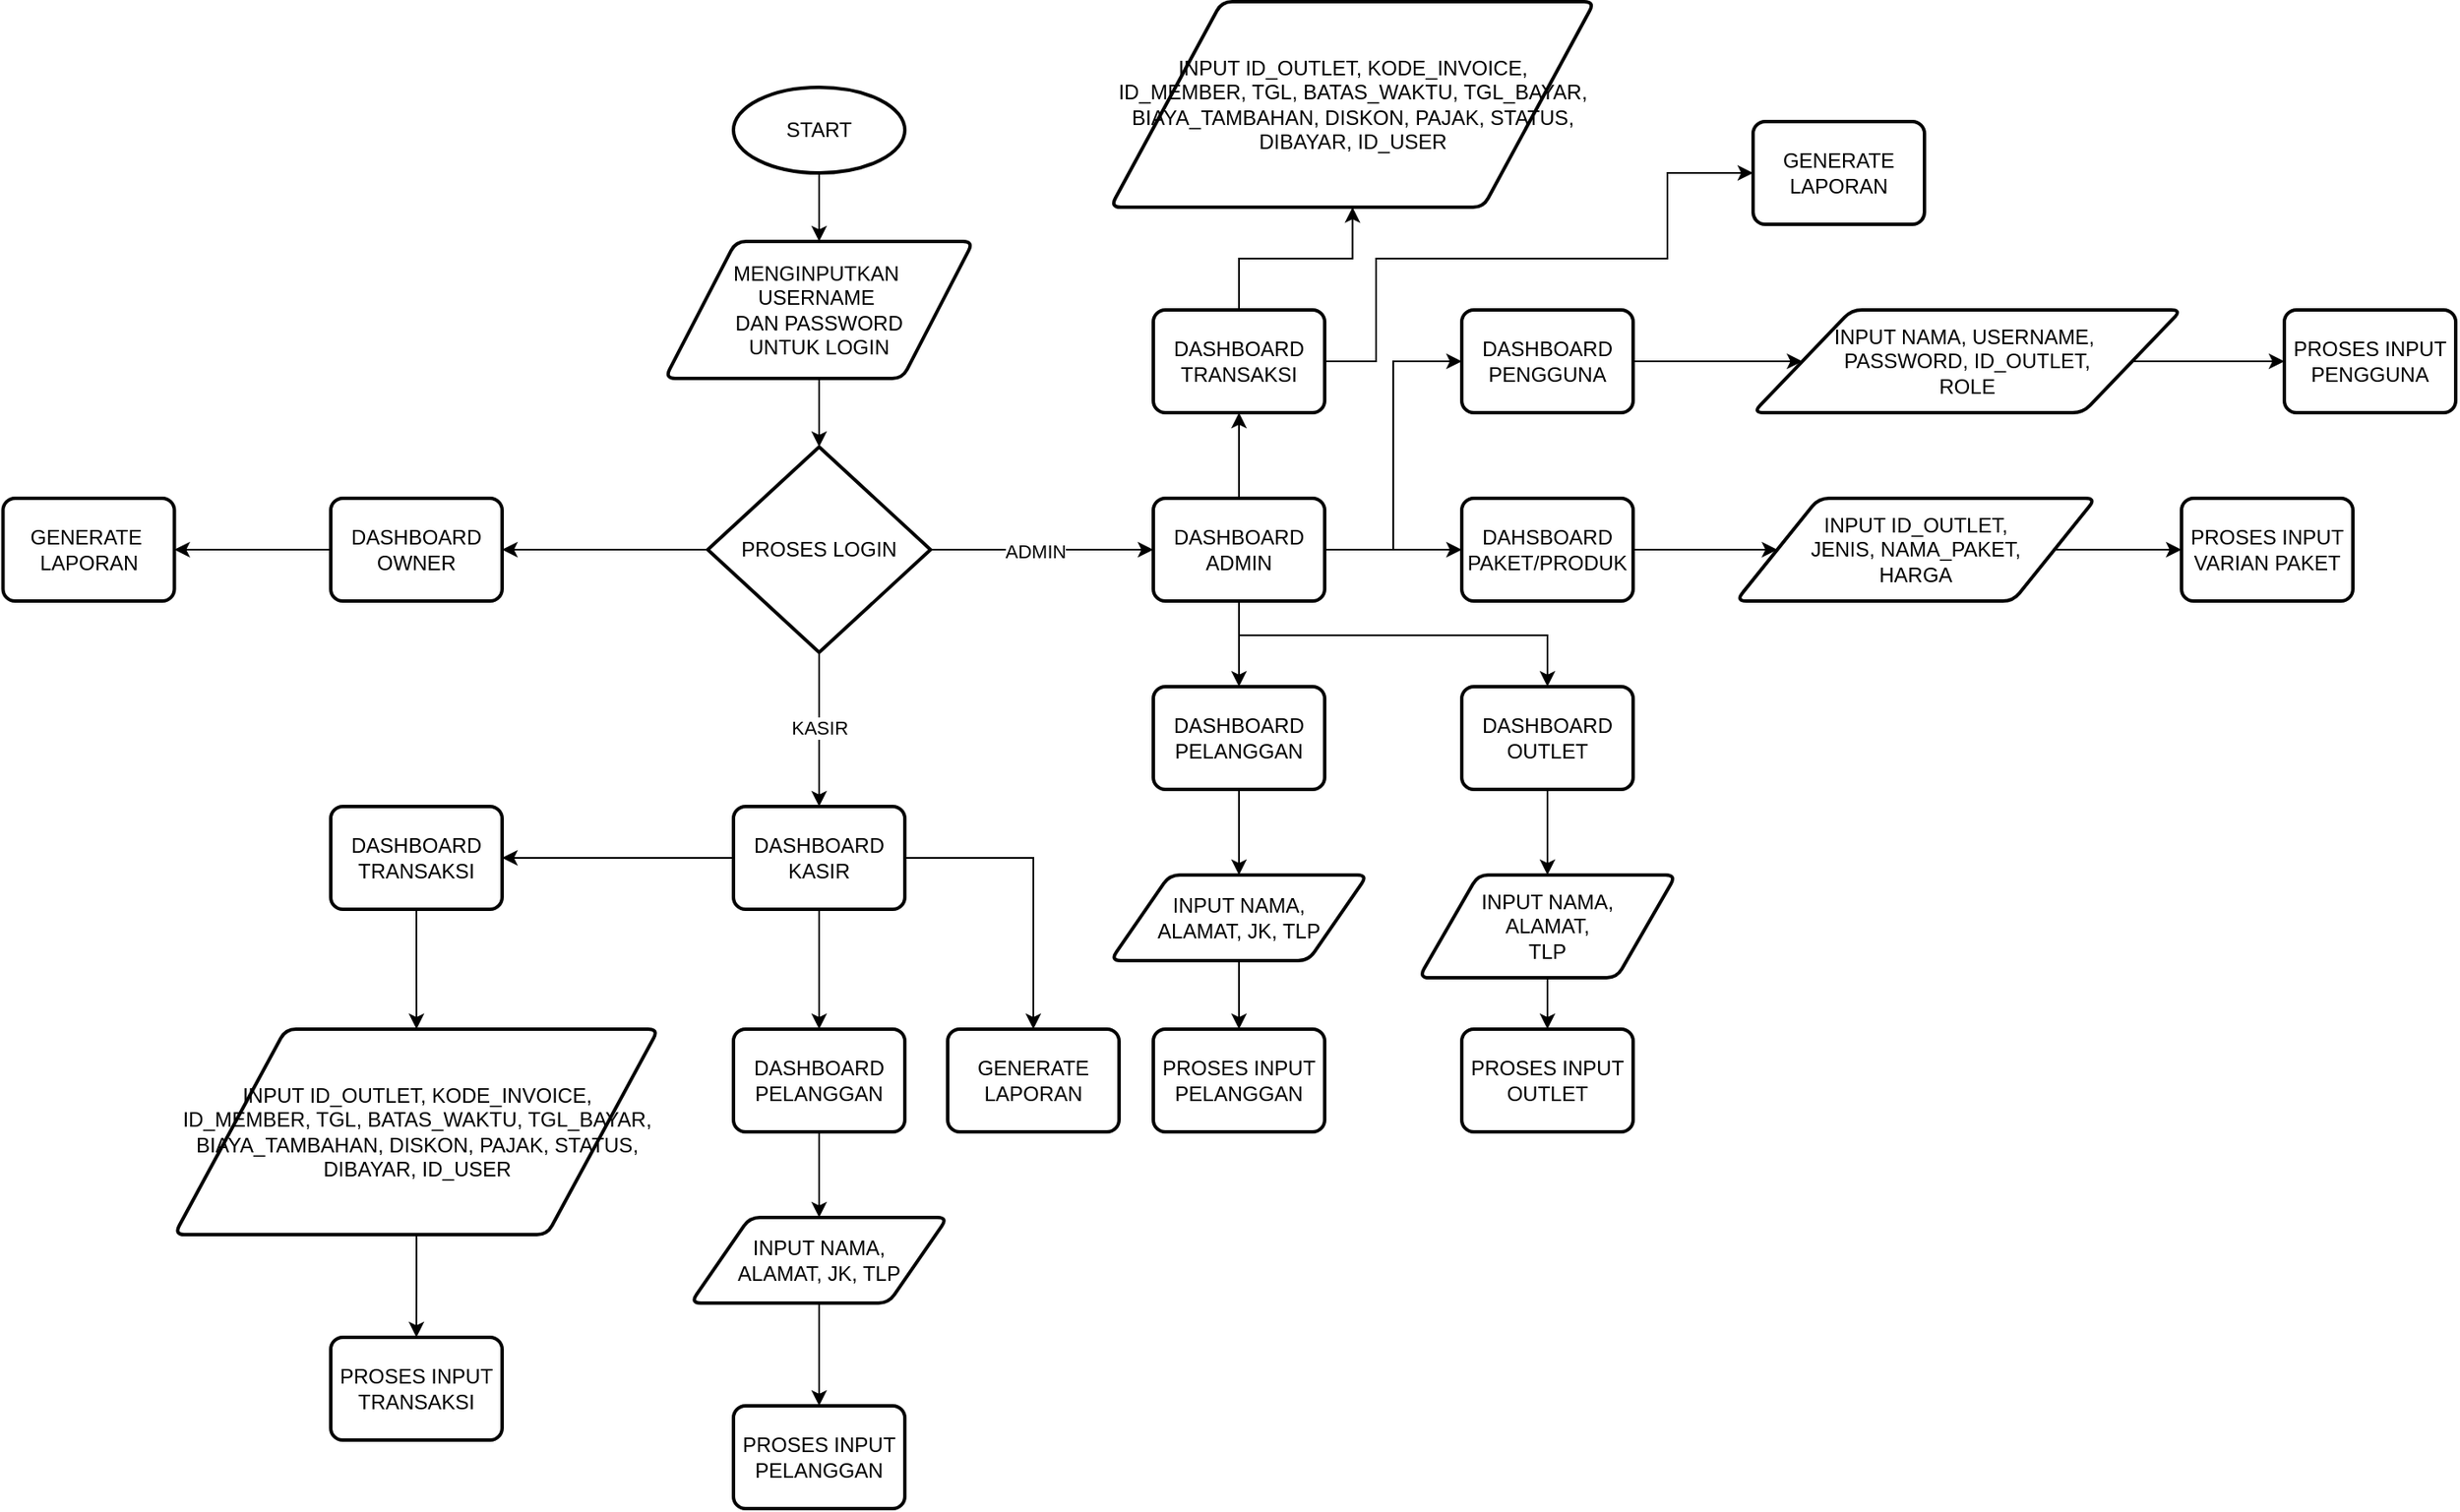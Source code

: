 <mxfile version="26.0.14">
  <diagram name="Page-1" id="2jGoEVfW0Vb8phHdzsXp">
    <mxGraphModel dx="2858" dy="1700" grid="1" gridSize="10" guides="1" tooltips="1" connect="1" arrows="1" fold="1" page="1" pageScale="1" pageWidth="850" pageHeight="1100" math="0" shadow="0">
      <root>
        <mxCell id="0" />
        <mxCell id="1" parent="0" />
        <mxCell id="dW8AmE1IIg7sfeO3WeLK-3" style="edgeStyle=orthogonalEdgeStyle;rounded=0;orthogonalLoop=1;jettySize=auto;html=1;entryX=0.5;entryY=0;entryDx=0;entryDy=0;" edge="1" parent="1" source="dW8AmE1IIg7sfeO3WeLK-1" target="dW8AmE1IIg7sfeO3WeLK-2">
          <mxGeometry relative="1" as="geometry" />
        </mxCell>
        <mxCell id="dW8AmE1IIg7sfeO3WeLK-1" value="START" style="strokeWidth=2;html=1;shape=mxgraph.flowchart.start_2;whiteSpace=wrap;" vertex="1" parent="1">
          <mxGeometry x="140" y="80" width="100" height="50" as="geometry" />
        </mxCell>
        <mxCell id="dW8AmE1IIg7sfeO3WeLK-5" style="edgeStyle=orthogonalEdgeStyle;rounded=0;orthogonalLoop=1;jettySize=auto;html=1;" edge="1" parent="1" source="dW8AmE1IIg7sfeO3WeLK-2" target="dW8AmE1IIg7sfeO3WeLK-4">
          <mxGeometry relative="1" as="geometry" />
        </mxCell>
        <mxCell id="dW8AmE1IIg7sfeO3WeLK-2" value="MENGINPUTKAN&amp;nbsp;&lt;div&gt;USERNAME&amp;nbsp;&lt;div&gt;DAN PASSWORD&lt;/div&gt;&lt;/div&gt;&lt;div&gt;UNTUK LOGIN&lt;/div&gt;" style="shape=parallelogram;html=1;strokeWidth=2;perimeter=parallelogramPerimeter;whiteSpace=wrap;rounded=1;arcSize=12;size=0.23;" vertex="1" parent="1">
          <mxGeometry x="100" y="170" width="180" height="80" as="geometry" />
        </mxCell>
        <mxCell id="dW8AmE1IIg7sfeO3WeLK-7" style="edgeStyle=orthogonalEdgeStyle;rounded=0;orthogonalLoop=1;jettySize=auto;html=1;" edge="1" parent="1" source="dW8AmE1IIg7sfeO3WeLK-4" target="dW8AmE1IIg7sfeO3WeLK-6">
          <mxGeometry relative="1" as="geometry" />
        </mxCell>
        <mxCell id="dW8AmE1IIg7sfeO3WeLK-8" value="ADMIN" style="edgeLabel;html=1;align=center;verticalAlign=middle;resizable=0;points=[];" vertex="1" connectable="0" parent="dW8AmE1IIg7sfeO3WeLK-7">
          <mxGeometry x="-0.046" y="-1" relative="1" as="geometry">
            <mxPoint x="-1" as="offset" />
          </mxGeometry>
        </mxCell>
        <mxCell id="dW8AmE1IIg7sfeO3WeLK-42" style="edgeStyle=orthogonalEdgeStyle;rounded=0;orthogonalLoop=1;jettySize=auto;html=1;" edge="1" parent="1" source="dW8AmE1IIg7sfeO3WeLK-4" target="dW8AmE1IIg7sfeO3WeLK-41">
          <mxGeometry relative="1" as="geometry" />
        </mxCell>
        <mxCell id="dW8AmE1IIg7sfeO3WeLK-43" value="KASIR" style="edgeLabel;html=1;align=center;verticalAlign=middle;resizable=0;points=[];" vertex="1" connectable="0" parent="dW8AmE1IIg7sfeO3WeLK-42">
          <mxGeometry x="-0.032" relative="1" as="geometry">
            <mxPoint as="offset" />
          </mxGeometry>
        </mxCell>
        <mxCell id="dW8AmE1IIg7sfeO3WeLK-66" style="edgeStyle=orthogonalEdgeStyle;rounded=0;orthogonalLoop=1;jettySize=auto;html=1;" edge="1" parent="1" source="dW8AmE1IIg7sfeO3WeLK-4" target="dW8AmE1IIg7sfeO3WeLK-65">
          <mxGeometry relative="1" as="geometry" />
        </mxCell>
        <mxCell id="dW8AmE1IIg7sfeO3WeLK-4" value="PROSES LOGIN" style="strokeWidth=2;html=1;shape=mxgraph.flowchart.decision;whiteSpace=wrap;" vertex="1" parent="1">
          <mxGeometry x="125" y="290" width="130" height="120" as="geometry" />
        </mxCell>
        <mxCell id="dW8AmE1IIg7sfeO3WeLK-10" style="edgeStyle=orthogonalEdgeStyle;rounded=0;orthogonalLoop=1;jettySize=auto;html=1;" edge="1" parent="1" source="dW8AmE1IIg7sfeO3WeLK-6" target="dW8AmE1IIg7sfeO3WeLK-9">
          <mxGeometry relative="1" as="geometry" />
        </mxCell>
        <mxCell id="dW8AmE1IIg7sfeO3WeLK-17" style="edgeStyle=orthogonalEdgeStyle;rounded=0;orthogonalLoop=1;jettySize=auto;html=1;" edge="1" parent="1" source="dW8AmE1IIg7sfeO3WeLK-6" target="dW8AmE1IIg7sfeO3WeLK-16">
          <mxGeometry relative="1" as="geometry">
            <Array as="points">
              <mxPoint x="435" y="400" />
              <mxPoint x="615" y="400" />
            </Array>
          </mxGeometry>
        </mxCell>
        <mxCell id="dW8AmE1IIg7sfeO3WeLK-24" style="edgeStyle=orthogonalEdgeStyle;rounded=0;orthogonalLoop=1;jettySize=auto;html=1;" edge="1" parent="1" source="dW8AmE1IIg7sfeO3WeLK-6" target="dW8AmE1IIg7sfeO3WeLK-23">
          <mxGeometry relative="1" as="geometry" />
        </mxCell>
        <mxCell id="dW8AmE1IIg7sfeO3WeLK-30" style="edgeStyle=orthogonalEdgeStyle;rounded=0;orthogonalLoop=1;jettySize=auto;html=1;entryX=0;entryY=0.5;entryDx=0;entryDy=0;" edge="1" parent="1" source="dW8AmE1IIg7sfeO3WeLK-6" target="dW8AmE1IIg7sfeO3WeLK-29">
          <mxGeometry relative="1" as="geometry" />
        </mxCell>
        <mxCell id="dW8AmE1IIg7sfeO3WeLK-36" style="edgeStyle=orthogonalEdgeStyle;rounded=0;orthogonalLoop=1;jettySize=auto;html=1;" edge="1" parent="1" source="dW8AmE1IIg7sfeO3WeLK-6" target="dW8AmE1IIg7sfeO3WeLK-35">
          <mxGeometry relative="1" as="geometry" />
        </mxCell>
        <mxCell id="dW8AmE1IIg7sfeO3WeLK-6" value="DASHBOARD&lt;div&gt;ADMIN&lt;/div&gt;" style="rounded=1;whiteSpace=wrap;html=1;absoluteArcSize=1;arcSize=14;strokeWidth=2;" vertex="1" parent="1">
          <mxGeometry x="385" y="320" width="100" height="60" as="geometry" />
        </mxCell>
        <mxCell id="dW8AmE1IIg7sfeO3WeLK-13" style="edgeStyle=orthogonalEdgeStyle;rounded=0;orthogonalLoop=1;jettySize=auto;html=1;" edge="1" parent="1" source="dW8AmE1IIg7sfeO3WeLK-9" target="dW8AmE1IIg7sfeO3WeLK-11">
          <mxGeometry relative="1" as="geometry" />
        </mxCell>
        <mxCell id="dW8AmE1IIg7sfeO3WeLK-9" value="DASHBOARD PELANGGAN" style="rounded=1;whiteSpace=wrap;html=1;absoluteArcSize=1;arcSize=14;strokeWidth=2;" vertex="1" parent="1">
          <mxGeometry x="385" y="430" width="100" height="60" as="geometry" />
        </mxCell>
        <mxCell id="dW8AmE1IIg7sfeO3WeLK-15" style="edgeStyle=orthogonalEdgeStyle;rounded=0;orthogonalLoop=1;jettySize=auto;html=1;" edge="1" parent="1" source="dW8AmE1IIg7sfeO3WeLK-11" target="dW8AmE1IIg7sfeO3WeLK-14">
          <mxGeometry relative="1" as="geometry" />
        </mxCell>
        <mxCell id="dW8AmE1IIg7sfeO3WeLK-11" value="INPUT NAMA,&lt;div&gt;ALAMAT, JK, TLP&lt;/div&gt;" style="shape=parallelogram;html=1;strokeWidth=2;perimeter=parallelogramPerimeter;whiteSpace=wrap;rounded=1;arcSize=12;size=0.23;" vertex="1" parent="1">
          <mxGeometry x="360" y="540" width="150" height="50" as="geometry" />
        </mxCell>
        <mxCell id="dW8AmE1IIg7sfeO3WeLK-14" value="PROSES INPUT PELANGGAN" style="rounded=1;whiteSpace=wrap;html=1;absoluteArcSize=1;arcSize=14;strokeWidth=2;" vertex="1" parent="1">
          <mxGeometry x="385" y="630" width="100" height="60" as="geometry" />
        </mxCell>
        <mxCell id="dW8AmE1IIg7sfeO3WeLK-20" style="edgeStyle=orthogonalEdgeStyle;rounded=0;orthogonalLoop=1;jettySize=auto;html=1;" edge="1" parent="1" source="dW8AmE1IIg7sfeO3WeLK-16" target="dW8AmE1IIg7sfeO3WeLK-19">
          <mxGeometry relative="1" as="geometry" />
        </mxCell>
        <mxCell id="dW8AmE1IIg7sfeO3WeLK-16" value="DASHBOARD OUTLET" style="rounded=1;whiteSpace=wrap;html=1;absoluteArcSize=1;arcSize=14;strokeWidth=2;" vertex="1" parent="1">
          <mxGeometry x="565" y="430" width="100" height="60" as="geometry" />
        </mxCell>
        <mxCell id="dW8AmE1IIg7sfeO3WeLK-22" style="edgeStyle=orthogonalEdgeStyle;rounded=0;orthogonalLoop=1;jettySize=auto;html=1;" edge="1" parent="1" source="dW8AmE1IIg7sfeO3WeLK-19" target="dW8AmE1IIg7sfeO3WeLK-21">
          <mxGeometry relative="1" as="geometry" />
        </mxCell>
        <mxCell id="dW8AmE1IIg7sfeO3WeLK-19" value="INPUT NAMA,&lt;div&gt;ALAMAT,&lt;/div&gt;&lt;div&gt;TLP&lt;/div&gt;" style="shape=parallelogram;html=1;strokeWidth=2;perimeter=parallelogramPerimeter;whiteSpace=wrap;rounded=1;arcSize=12;size=0.23;" vertex="1" parent="1">
          <mxGeometry x="540" y="540" width="150" height="60" as="geometry" />
        </mxCell>
        <mxCell id="dW8AmE1IIg7sfeO3WeLK-21" value="PROSES INPUT OUTLET" style="rounded=1;whiteSpace=wrap;html=1;absoluteArcSize=1;arcSize=14;strokeWidth=2;" vertex="1" parent="1">
          <mxGeometry x="565" y="630" width="100" height="60" as="geometry" />
        </mxCell>
        <mxCell id="dW8AmE1IIg7sfeO3WeLK-26" style="edgeStyle=orthogonalEdgeStyle;rounded=0;orthogonalLoop=1;jettySize=auto;html=1;" edge="1" parent="1" source="dW8AmE1IIg7sfeO3WeLK-23" target="dW8AmE1IIg7sfeO3WeLK-25">
          <mxGeometry relative="1" as="geometry" />
        </mxCell>
        <mxCell id="dW8AmE1IIg7sfeO3WeLK-23" value="DAHSBOARD PAKET/PRODUK" style="rounded=1;whiteSpace=wrap;html=1;absoluteArcSize=1;arcSize=14;strokeWidth=2;" vertex="1" parent="1">
          <mxGeometry x="565" y="320" width="100" height="60" as="geometry" />
        </mxCell>
        <mxCell id="dW8AmE1IIg7sfeO3WeLK-28" style="edgeStyle=orthogonalEdgeStyle;rounded=0;orthogonalLoop=1;jettySize=auto;html=1;" edge="1" parent="1" source="dW8AmE1IIg7sfeO3WeLK-25" target="dW8AmE1IIg7sfeO3WeLK-27">
          <mxGeometry relative="1" as="geometry" />
        </mxCell>
        <mxCell id="dW8AmE1IIg7sfeO3WeLK-25" value="INPUT ID_OUTLET,&lt;div&gt;JENIS, NAMA_PAKET,&lt;/div&gt;&lt;div&gt;HARGA&lt;/div&gt;" style="shape=parallelogram;html=1;strokeWidth=2;perimeter=parallelogramPerimeter;whiteSpace=wrap;rounded=1;arcSize=12;size=0.23;" vertex="1" parent="1">
          <mxGeometry x="725" y="320" width="210" height="60" as="geometry" />
        </mxCell>
        <mxCell id="dW8AmE1IIg7sfeO3WeLK-27" value="PROSES INPUT&lt;div&gt;VARIAN PAKET&lt;/div&gt;" style="rounded=1;whiteSpace=wrap;html=1;absoluteArcSize=1;arcSize=14;strokeWidth=2;" vertex="1" parent="1">
          <mxGeometry x="985" y="320" width="100" height="60" as="geometry" />
        </mxCell>
        <mxCell id="dW8AmE1IIg7sfeO3WeLK-32" style="edgeStyle=orthogonalEdgeStyle;rounded=0;orthogonalLoop=1;jettySize=auto;html=1;" edge="1" parent="1" source="dW8AmE1IIg7sfeO3WeLK-29" target="dW8AmE1IIg7sfeO3WeLK-31">
          <mxGeometry relative="1" as="geometry" />
        </mxCell>
        <mxCell id="dW8AmE1IIg7sfeO3WeLK-29" value="DASHBOARD PENGGUNA" style="rounded=1;whiteSpace=wrap;html=1;absoluteArcSize=1;arcSize=14;strokeWidth=2;" vertex="1" parent="1">
          <mxGeometry x="565" y="210" width="100" height="60" as="geometry" />
        </mxCell>
        <mxCell id="dW8AmE1IIg7sfeO3WeLK-34" style="edgeStyle=orthogonalEdgeStyle;rounded=0;orthogonalLoop=1;jettySize=auto;html=1;" edge="1" parent="1" source="dW8AmE1IIg7sfeO3WeLK-31" target="dW8AmE1IIg7sfeO3WeLK-33">
          <mxGeometry relative="1" as="geometry" />
        </mxCell>
        <mxCell id="dW8AmE1IIg7sfeO3WeLK-31" value="INPUT NAMA, USERNAME,&amp;nbsp;&lt;div&gt;PASSWORD, ID_OUTLET,&lt;/div&gt;&lt;div&gt;ROLE&lt;/div&gt;" style="shape=parallelogram;html=1;strokeWidth=2;perimeter=parallelogramPerimeter;whiteSpace=wrap;rounded=1;arcSize=12;size=0.23;" vertex="1" parent="1">
          <mxGeometry x="735" y="210" width="250" height="60" as="geometry" />
        </mxCell>
        <mxCell id="dW8AmE1IIg7sfeO3WeLK-33" value="PROSES INPUT PENGGUNA" style="rounded=1;whiteSpace=wrap;html=1;absoluteArcSize=1;arcSize=14;strokeWidth=2;" vertex="1" parent="1">
          <mxGeometry x="1045" y="210" width="100" height="60" as="geometry" />
        </mxCell>
        <mxCell id="dW8AmE1IIg7sfeO3WeLK-38" style="edgeStyle=orthogonalEdgeStyle;rounded=0;orthogonalLoop=1;jettySize=auto;html=1;" edge="1" parent="1" source="dW8AmE1IIg7sfeO3WeLK-35" target="dW8AmE1IIg7sfeO3WeLK-37">
          <mxGeometry relative="1" as="geometry" />
        </mxCell>
        <mxCell id="dW8AmE1IIg7sfeO3WeLK-40" style="edgeStyle=orthogonalEdgeStyle;rounded=0;orthogonalLoop=1;jettySize=auto;html=1;entryX=0;entryY=0.5;entryDx=0;entryDy=0;" edge="1" parent="1" source="dW8AmE1IIg7sfeO3WeLK-35" target="dW8AmE1IIg7sfeO3WeLK-39">
          <mxGeometry relative="1" as="geometry">
            <Array as="points">
              <mxPoint x="515" y="240" />
              <mxPoint x="515" y="180" />
              <mxPoint x="685" y="180" />
            </Array>
          </mxGeometry>
        </mxCell>
        <mxCell id="dW8AmE1IIg7sfeO3WeLK-35" value="DASHBOARD&lt;div&gt;TRANSAKSI&lt;/div&gt;" style="rounded=1;whiteSpace=wrap;html=1;absoluteArcSize=1;arcSize=14;strokeWidth=2;" vertex="1" parent="1">
          <mxGeometry x="385" y="210" width="100" height="60" as="geometry" />
        </mxCell>
        <mxCell id="dW8AmE1IIg7sfeO3WeLK-37" value="INPUT ID_OUTLET, KODE_INVOICE, ID_MEMBER, TGL, BATAS_WAKTU, TGL_BAYAR, BIAYA_TAMBAHAN, DISKON, PAJAK, STATUS, DIBAYAR, ID_USER" style="shape=parallelogram;html=1;strokeWidth=2;perimeter=parallelogramPerimeter;whiteSpace=wrap;rounded=1;arcSize=12;size=0.23;" vertex="1" parent="1">
          <mxGeometry x="360" y="30" width="282.5" height="120" as="geometry" />
        </mxCell>
        <mxCell id="dW8AmE1IIg7sfeO3WeLK-39" value="GENERATE LAPORAN" style="rounded=1;whiteSpace=wrap;html=1;absoluteArcSize=1;arcSize=14;strokeWidth=2;" vertex="1" parent="1">
          <mxGeometry x="735" y="100" width="100" height="60" as="geometry" />
        </mxCell>
        <mxCell id="dW8AmE1IIg7sfeO3WeLK-47" style="edgeStyle=orthogonalEdgeStyle;rounded=0;orthogonalLoop=1;jettySize=auto;html=1;" edge="1" parent="1" source="dW8AmE1IIg7sfeO3WeLK-41" target="dW8AmE1IIg7sfeO3WeLK-44">
          <mxGeometry relative="1" as="geometry" />
        </mxCell>
        <mxCell id="dW8AmE1IIg7sfeO3WeLK-59" style="edgeStyle=orthogonalEdgeStyle;rounded=0;orthogonalLoop=1;jettySize=auto;html=1;" edge="1" parent="1" source="dW8AmE1IIg7sfeO3WeLK-41" target="dW8AmE1IIg7sfeO3WeLK-57">
          <mxGeometry relative="1" as="geometry" />
        </mxCell>
        <mxCell id="dW8AmE1IIg7sfeO3WeLK-64" style="edgeStyle=orthogonalEdgeStyle;rounded=0;orthogonalLoop=1;jettySize=auto;html=1;" edge="1" parent="1" source="dW8AmE1IIg7sfeO3WeLK-41" target="dW8AmE1IIg7sfeO3WeLK-63">
          <mxGeometry relative="1" as="geometry" />
        </mxCell>
        <mxCell id="dW8AmE1IIg7sfeO3WeLK-41" value="DASHBOARD&lt;div&gt;KASIR&lt;/div&gt;" style="rounded=1;whiteSpace=wrap;html=1;absoluteArcSize=1;arcSize=14;strokeWidth=2;" vertex="1" parent="1">
          <mxGeometry x="140" y="500" width="100" height="60" as="geometry" />
        </mxCell>
        <mxCell id="dW8AmE1IIg7sfeO3WeLK-48" style="edgeStyle=orthogonalEdgeStyle;rounded=0;orthogonalLoop=1;jettySize=auto;html=1;" edge="1" parent="1" source="dW8AmE1IIg7sfeO3WeLK-44" target="dW8AmE1IIg7sfeO3WeLK-45">
          <mxGeometry relative="1" as="geometry" />
        </mxCell>
        <mxCell id="dW8AmE1IIg7sfeO3WeLK-44" value="DASHBOARD PELANGGAN" style="rounded=1;whiteSpace=wrap;html=1;absoluteArcSize=1;arcSize=14;strokeWidth=2;" vertex="1" parent="1">
          <mxGeometry x="140" y="630" width="100" height="60" as="geometry" />
        </mxCell>
        <mxCell id="dW8AmE1IIg7sfeO3WeLK-49" style="edgeStyle=orthogonalEdgeStyle;rounded=0;orthogonalLoop=1;jettySize=auto;html=1;" edge="1" parent="1" source="dW8AmE1IIg7sfeO3WeLK-45" target="dW8AmE1IIg7sfeO3WeLK-46">
          <mxGeometry relative="1" as="geometry" />
        </mxCell>
        <mxCell id="dW8AmE1IIg7sfeO3WeLK-45" value="INPUT NAMA,&lt;div&gt;ALAMAT, JK, TLP&lt;/div&gt;" style="shape=parallelogram;html=1;strokeWidth=2;perimeter=parallelogramPerimeter;whiteSpace=wrap;rounded=1;arcSize=12;size=0.23;" vertex="1" parent="1">
          <mxGeometry x="115" y="740" width="150" height="50" as="geometry" />
        </mxCell>
        <mxCell id="dW8AmE1IIg7sfeO3WeLK-46" value="PROSES INPUT PELANGGAN" style="rounded=1;whiteSpace=wrap;html=1;absoluteArcSize=1;arcSize=14;strokeWidth=2;" vertex="1" parent="1">
          <mxGeometry x="140" y="850" width="100" height="60" as="geometry" />
        </mxCell>
        <mxCell id="dW8AmE1IIg7sfeO3WeLK-60" style="edgeStyle=orthogonalEdgeStyle;rounded=0;orthogonalLoop=1;jettySize=auto;html=1;" edge="1" parent="1" source="dW8AmE1IIg7sfeO3WeLK-57" target="dW8AmE1IIg7sfeO3WeLK-58">
          <mxGeometry relative="1" as="geometry" />
        </mxCell>
        <mxCell id="dW8AmE1IIg7sfeO3WeLK-57" value="DASHBOARD&lt;div&gt;TRANSAKSI&lt;/div&gt;" style="rounded=1;whiteSpace=wrap;html=1;absoluteArcSize=1;arcSize=14;strokeWidth=2;" vertex="1" parent="1">
          <mxGeometry x="-95" y="500" width="100" height="60" as="geometry" />
        </mxCell>
        <mxCell id="dW8AmE1IIg7sfeO3WeLK-62" style="edgeStyle=orthogonalEdgeStyle;rounded=0;orthogonalLoop=1;jettySize=auto;html=1;" edge="1" parent="1" source="dW8AmE1IIg7sfeO3WeLK-58" target="dW8AmE1IIg7sfeO3WeLK-61">
          <mxGeometry relative="1" as="geometry" />
        </mxCell>
        <mxCell id="dW8AmE1IIg7sfeO3WeLK-58" value="INPUT ID_OUTLET, KODE_INVOICE, ID_MEMBER, TGL, BATAS_WAKTU, TGL_BAYAR, BIAYA_TAMBAHAN, DISKON, PAJAK, STATUS, DIBAYAR, ID_USER" style="shape=parallelogram;html=1;strokeWidth=2;perimeter=parallelogramPerimeter;whiteSpace=wrap;rounded=1;arcSize=12;size=0.23;" vertex="1" parent="1">
          <mxGeometry x="-186.25" y="630" width="282.5" height="120" as="geometry" />
        </mxCell>
        <mxCell id="dW8AmE1IIg7sfeO3WeLK-61" value="PROSES INPUT TRANSAKSI" style="rounded=1;whiteSpace=wrap;html=1;absoluteArcSize=1;arcSize=14;strokeWidth=2;" vertex="1" parent="1">
          <mxGeometry x="-95" y="810" width="100" height="60" as="geometry" />
        </mxCell>
        <mxCell id="dW8AmE1IIg7sfeO3WeLK-63" value="GENERATE LAPORAN" style="rounded=1;whiteSpace=wrap;html=1;absoluteArcSize=1;arcSize=14;strokeWidth=2;" vertex="1" parent="1">
          <mxGeometry x="265" y="630" width="100" height="60" as="geometry" />
        </mxCell>
        <mxCell id="dW8AmE1IIg7sfeO3WeLK-69" style="edgeStyle=orthogonalEdgeStyle;rounded=0;orthogonalLoop=1;jettySize=auto;html=1;" edge="1" parent="1" source="dW8AmE1IIg7sfeO3WeLK-65" target="dW8AmE1IIg7sfeO3WeLK-68">
          <mxGeometry relative="1" as="geometry" />
        </mxCell>
        <mxCell id="dW8AmE1IIg7sfeO3WeLK-65" value="DASHBOARD&lt;div&gt;OWNER&lt;/div&gt;" style="rounded=1;whiteSpace=wrap;html=1;absoluteArcSize=1;arcSize=14;strokeWidth=2;" vertex="1" parent="1">
          <mxGeometry x="-95" y="320" width="100" height="60" as="geometry" />
        </mxCell>
        <mxCell id="dW8AmE1IIg7sfeO3WeLK-68" value="GENERATE&amp;nbsp; LAPORAN" style="rounded=1;whiteSpace=wrap;html=1;absoluteArcSize=1;arcSize=14;strokeWidth=2;" vertex="1" parent="1">
          <mxGeometry x="-286.25" y="320" width="100" height="60" as="geometry" />
        </mxCell>
      </root>
    </mxGraphModel>
  </diagram>
</mxfile>
